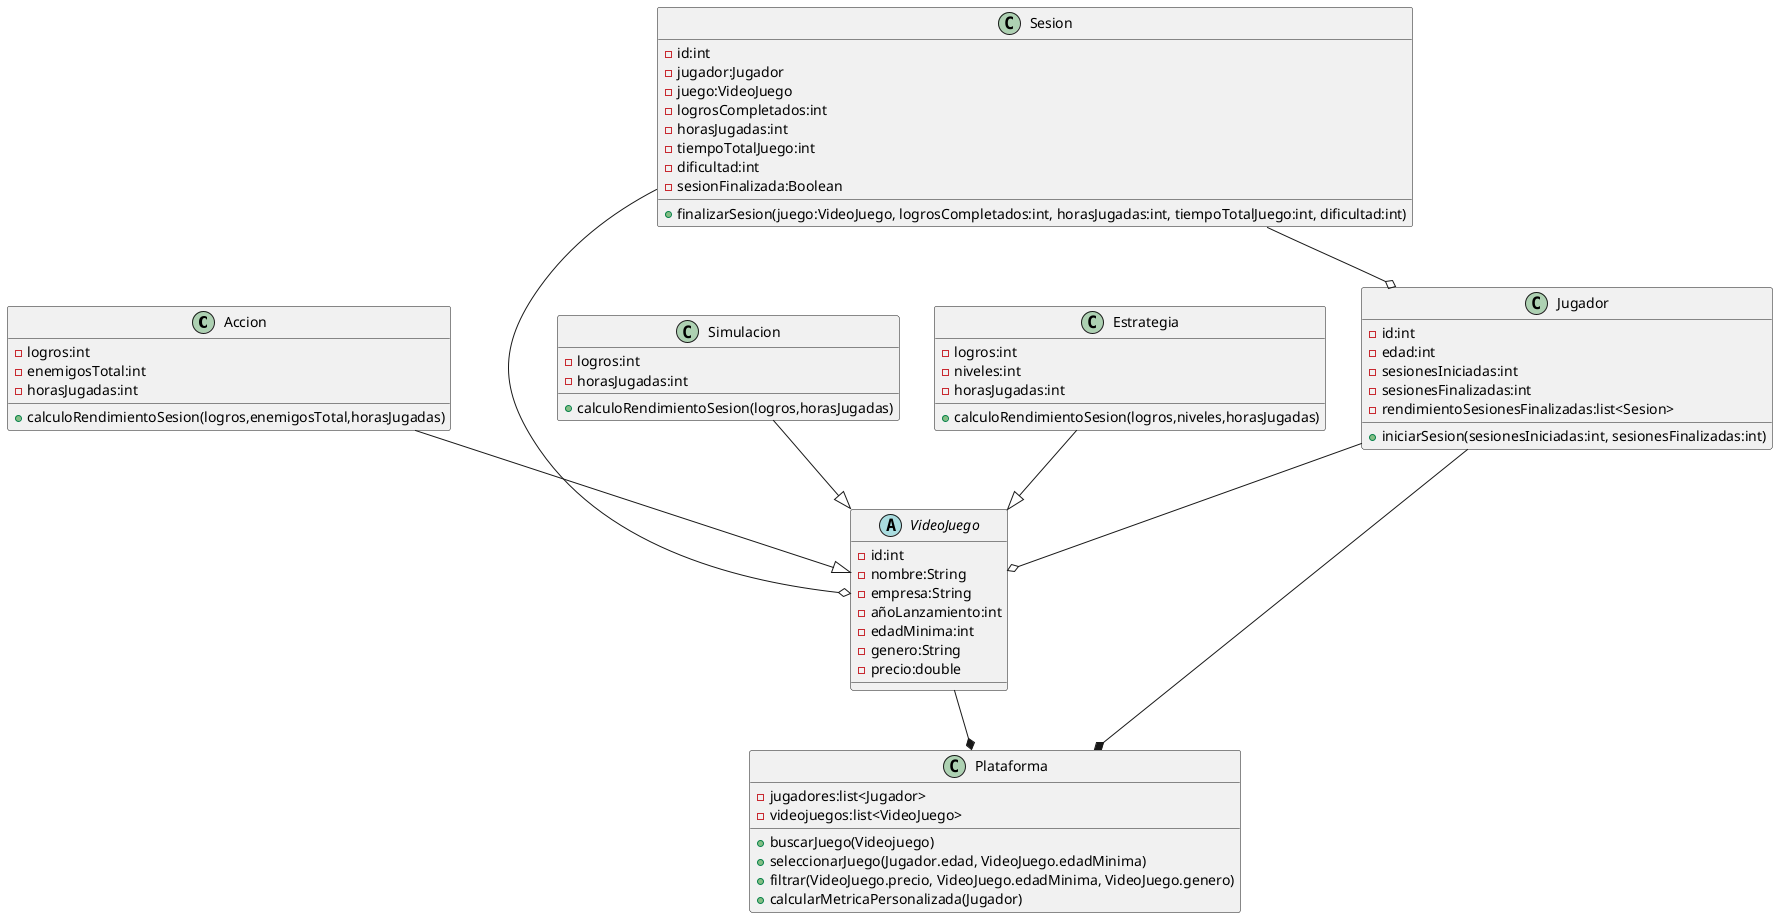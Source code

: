 @startuml
Accion --|> VideoJuego
Simulacion --|> VideoJuego
Estrategia --|> VideoJuego
Sesion --o Jugador
Jugador --o VideoJuego
Sesion --o VideoJuego

Jugador --* Plataforma
VideoJuego--* Plataforma

class Plataforma{
-jugadores:list<Jugador>
-videojuegos:list<VideoJuego>
+buscarJuego(Videojuego)
+seleccionarJuego(Jugador.edad, VideoJuego.edadMinima)
+filtrar(VideoJuego.precio, VideoJuego.edadMinima, VideoJuego.genero)
+calcularMetricaPersonalizada(Jugador)
}

abstract class VideoJuego{
-id:int
-nombre:String
-empresa:String
-añoLanzamiento:int
-edadMinima:int
-genero:String
-precio:double
}
class Estrategia{
-logros:int
-niveles:int
-horasJugadas:int
+calculoRendimientoSesion(logros,niveles,horasJugadas)
}
class Accion{
-logros:int
-enemigosTotal:int
-horasJugadas:int
+calculoRendimientoSesion(logros,enemigosTotal,horasJugadas)
}
class Simulacion{
-logros:int
-horasJugadas:int
+calculoRendimientoSesion(logros,horasJugadas)
}
class Jugador{
-id:int
-edad:int
-sesionesIniciadas:int
-sesionesFinalizadas:int
-rendimientoSesionesFinalizadas:list<Sesion>
+iniciarSesion(sesionesIniciadas:int, sesionesFinalizadas:int)
}
class Sesion{
-id:int
-jugador:Jugador
-juego:VideoJuego
-logrosCompletados:int
-horasJugadas:int
-tiempoTotalJuego:int
-dificultad:int
-sesionFinalizada:Boolean
+finalizarSesion(juego:VideoJuego, logrosCompletados:int, horasJugadas:int, tiempoTotalJuego:int, dificultad:int)
}

@enduml